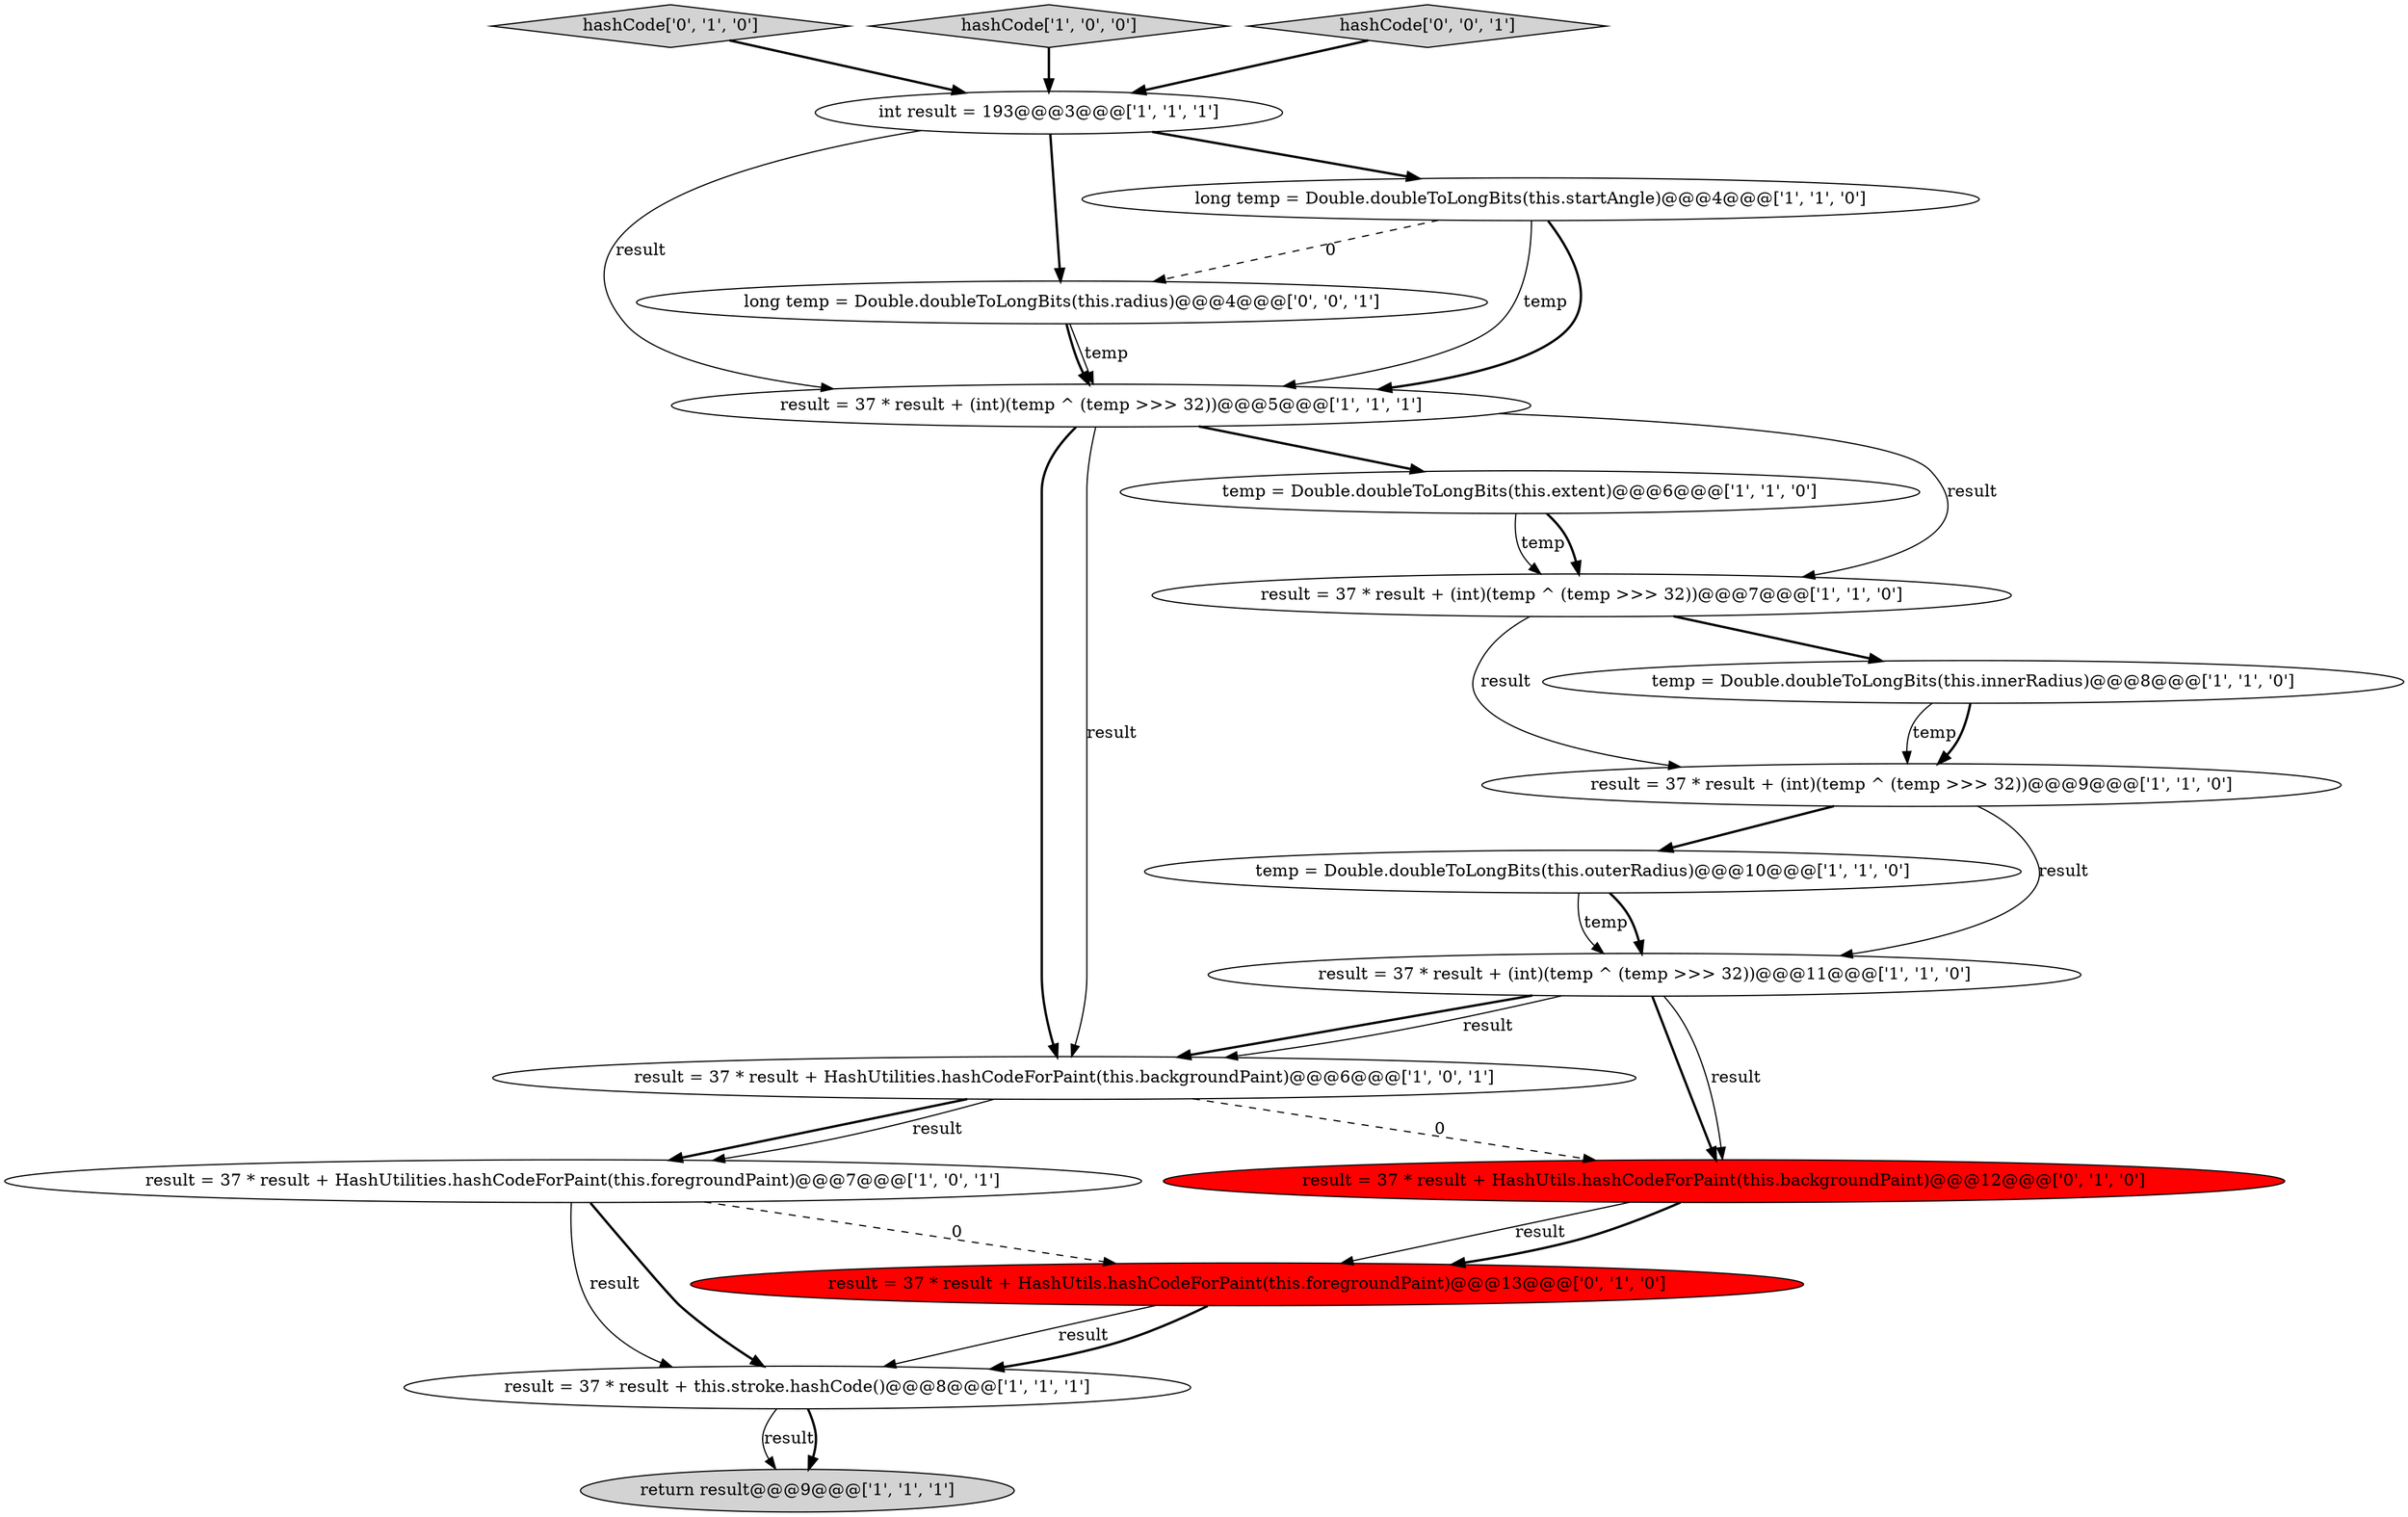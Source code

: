 digraph {
3 [style = filled, label = "temp = Double.doubleToLongBits(this.extent)@@@6@@@['1', '1', '0']", fillcolor = white, shape = ellipse image = "AAA0AAABBB1BBB"];
6 [style = filled, label = "int result = 193@@@3@@@['1', '1', '1']", fillcolor = white, shape = ellipse image = "AAA0AAABBB1BBB"];
8 [style = filled, label = "result = 37 * result + this.stroke.hashCode()@@@8@@@['1', '1', '1']", fillcolor = white, shape = ellipse image = "AAA0AAABBB1BBB"];
15 [style = filled, label = "hashCode['0', '1', '0']", fillcolor = lightgray, shape = diamond image = "AAA0AAABBB2BBB"];
12 [style = filled, label = "temp = Double.doubleToLongBits(this.outerRadius)@@@10@@@['1', '1', '0']", fillcolor = white, shape = ellipse image = "AAA0AAABBB1BBB"];
16 [style = filled, label = "result = 37 * result + HashUtils.hashCodeForPaint(this.backgroundPaint)@@@12@@@['0', '1', '0']", fillcolor = red, shape = ellipse image = "AAA1AAABBB2BBB"];
7 [style = filled, label = "result = 37 * result + (int)(temp ^ (temp >>> 32))@@@9@@@['1', '1', '0']", fillcolor = white, shape = ellipse image = "AAA0AAABBB1BBB"];
9 [style = filled, label = "return result@@@9@@@['1', '1', '1']", fillcolor = lightgray, shape = ellipse image = "AAA0AAABBB1BBB"];
10 [style = filled, label = "result = 37 * result + HashUtilities.hashCodeForPaint(this.backgroundPaint)@@@6@@@['1', '0', '1']", fillcolor = white, shape = ellipse image = "AAA0AAABBB1BBB"];
17 [style = filled, label = "long temp = Double.doubleToLongBits(this.radius)@@@4@@@['0', '0', '1']", fillcolor = white, shape = ellipse image = "AAA0AAABBB3BBB"];
2 [style = filled, label = "result = 37 * result + HashUtilities.hashCodeForPaint(this.foregroundPaint)@@@7@@@['1', '0', '1']", fillcolor = white, shape = ellipse image = "AAA0AAABBB1BBB"];
1 [style = filled, label = "hashCode['1', '0', '0']", fillcolor = lightgray, shape = diamond image = "AAA0AAABBB1BBB"];
11 [style = filled, label = "result = 37 * result + (int)(temp ^ (temp >>> 32))@@@7@@@['1', '1', '0']", fillcolor = white, shape = ellipse image = "AAA0AAABBB1BBB"];
4 [style = filled, label = "temp = Double.doubleToLongBits(this.innerRadius)@@@8@@@['1', '1', '0']", fillcolor = white, shape = ellipse image = "AAA0AAABBB1BBB"];
14 [style = filled, label = "result = 37 * result + HashUtils.hashCodeForPaint(this.foregroundPaint)@@@13@@@['0', '1', '0']", fillcolor = red, shape = ellipse image = "AAA1AAABBB2BBB"];
18 [style = filled, label = "hashCode['0', '0', '1']", fillcolor = lightgray, shape = diamond image = "AAA0AAABBB3BBB"];
5 [style = filled, label = "result = 37 * result + (int)(temp ^ (temp >>> 32))@@@5@@@['1', '1', '1']", fillcolor = white, shape = ellipse image = "AAA0AAABBB1BBB"];
13 [style = filled, label = "result = 37 * result + (int)(temp ^ (temp >>> 32))@@@11@@@['1', '1', '0']", fillcolor = white, shape = ellipse image = "AAA0AAABBB1BBB"];
0 [style = filled, label = "long temp = Double.doubleToLongBits(this.startAngle)@@@4@@@['1', '1', '0']", fillcolor = white, shape = ellipse image = "AAA0AAABBB1BBB"];
5->3 [style = bold, label=""];
13->10 [style = bold, label=""];
5->10 [style = bold, label=""];
6->17 [style = bold, label=""];
16->14 [style = solid, label="result"];
17->5 [style = bold, label=""];
3->11 [style = solid, label="temp"];
7->12 [style = bold, label=""];
4->7 [style = solid, label="temp"];
2->8 [style = solid, label="result"];
11->4 [style = bold, label=""];
3->11 [style = bold, label=""];
6->5 [style = solid, label="result"];
5->10 [style = solid, label="result"];
15->6 [style = bold, label=""];
6->0 [style = bold, label=""];
12->13 [style = solid, label="temp"];
8->9 [style = solid, label="result"];
0->17 [style = dashed, label="0"];
13->16 [style = bold, label=""];
4->7 [style = bold, label=""];
7->13 [style = solid, label="result"];
13->10 [style = solid, label="result"];
12->13 [style = bold, label=""];
13->16 [style = solid, label="result"];
1->6 [style = bold, label=""];
2->14 [style = dashed, label="0"];
17->5 [style = solid, label="temp"];
18->6 [style = bold, label=""];
14->8 [style = solid, label="result"];
8->9 [style = bold, label=""];
11->7 [style = solid, label="result"];
16->14 [style = bold, label=""];
10->2 [style = bold, label=""];
14->8 [style = bold, label=""];
5->11 [style = solid, label="result"];
10->16 [style = dashed, label="0"];
0->5 [style = solid, label="temp"];
10->2 [style = solid, label="result"];
2->8 [style = bold, label=""];
0->5 [style = bold, label=""];
}
